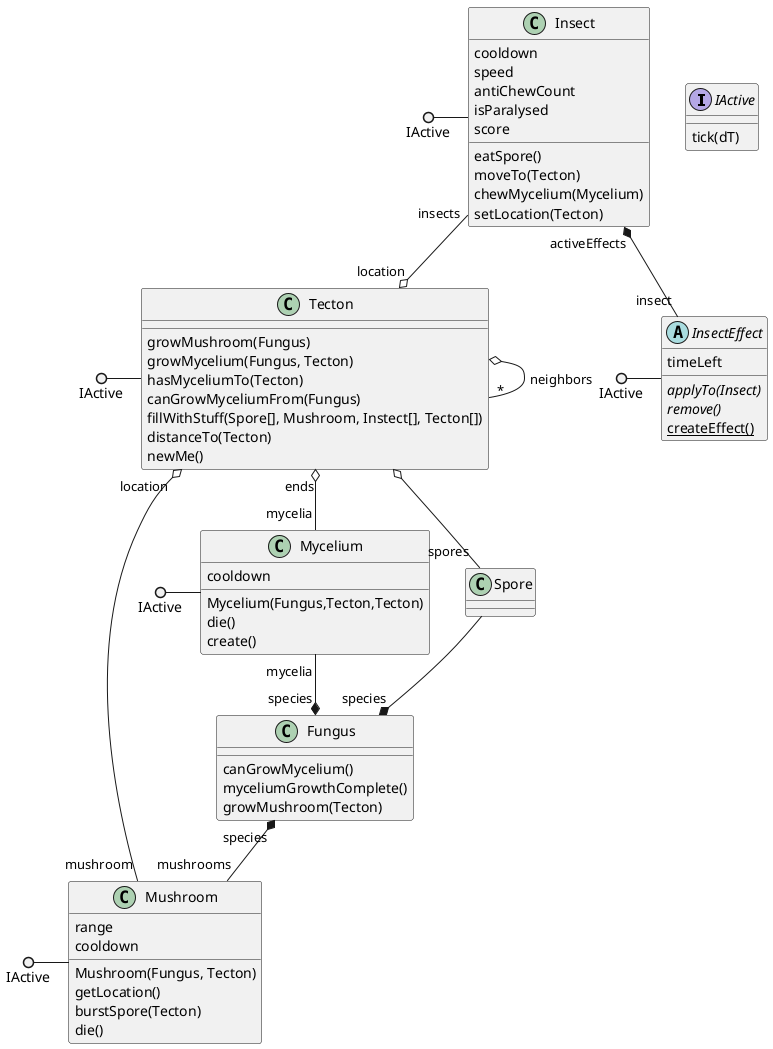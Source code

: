 @startuml classes
interface IActive {
    tick(dT)
}
'Addneighbor, remove, fill belement többet hogy jelölünk
'NEM E KELL RETURN TÍPUS'

'Panni: nagyon sok konstruktor még hiányzik!!!

'Dávid: kikommentelt fv-ek getter-setterek, elhagyhatjuk őket?
'takeSpore->eatspore diagram
'ha kell remove akkor removemushroom
'Panni: szerintem a ezek főleg nem getter/setterek, hanem addok, removeok, azok szerintem kellenek

'LÁTHATÓSÁG kell?
'Panni: szerintem nem, mert a követelményekben szerint amúgy is csak publikus metódusok szerepelhetnek

/' A követelményekből:
    Attribútumok és metódusok is kellenek, típussal, paraméterrel együtt. Itt még csak publikus metódusok szerepelhetnek! 
    Látsszanak a metódus-felüldefiniálások is (a felüldefiniált metódusok a leszármazott osztályban legyenek láthatók,
    a nem felüldefiniáltak a leszármazottban elhagyhatók)
'/
class Tecton {
    growMushroom(Fungus)
    growMycelium(Fungus, Tecton)
    hasMyceliumTo(Tecton)
    canGrowMyceliumFrom(Fungus)
    ' removeInsect(Insect)
    ' addInsect(Insect)
    ' addNeighbor(Tecton)
    ' removeNeighbor(Tecton)
    fillWithStuff(Spore[], Mushroom, Instect[], Tecton[])
    distanceTo(Tecton)
    ' addSpore(Spore)
    newMe()
}
class Fungus {
    canGrowMycelium()
    myceliumGrowthComplete()
    growMushroom(Tecton)
}
'itt a create az micsoda?
class Mycelium {
    cooldown
    Mycelium(Fungus,Tecton,Tecton)
    die()
    create()
}
class Mushroom {
    range
    cooldown
    Mushroom(Fungus, Tecton)
    getLocation()
    ' setLocation(Tecton)
    burstSpore(Tecton)
    die()
}
class Spore

'Panni: ide nem írom ki a getter-settereket, elegek szntem az attribútumok
' +ha van removeEffect() akkor applyEffect() nincs? vagy azt a setIsParalysed() és a hasonlóak helyettesítik?
' +azt viszont nem tudom h az asszociációk setterei (pl setLocation) kellenek-e
class Insect {
    cooldown
    speed
    antiChewCount
    isParalysed
    score
    eatSpore()
    moveTo(Tecton)
    chewMycelium(Mycelium)
    ' removeEffect(InsectEffect)
    setLocation(Tecton)
}
abstract InsectEffect {
    timeLeft
    {abstract} applyTo(Insect)
    {abstract} remove()
    {static} createEffect()
}

IActive ()- Tecton
IActive ()- Mushroom
IActive ()- Mycelium
IActive ()- Insect
IActive ()- InsectEffect

Tecton o-- "*" Tecton : neighbors
Tecton "ends" o-- "mycelia" Mycelium
Tecton o-- "spores" Spore
Tecton "location" o-- "mushroom" Mushroom

Mycelium "mycelia" --* "species" Fungus

Insect "activeEffects" *-- "insect" InsectEffect
Insect "insects" --o "location" Tecton

Fungus "species" *-- "mushrooms" Mushroom

Spore --* "species" Fungus

@enduml